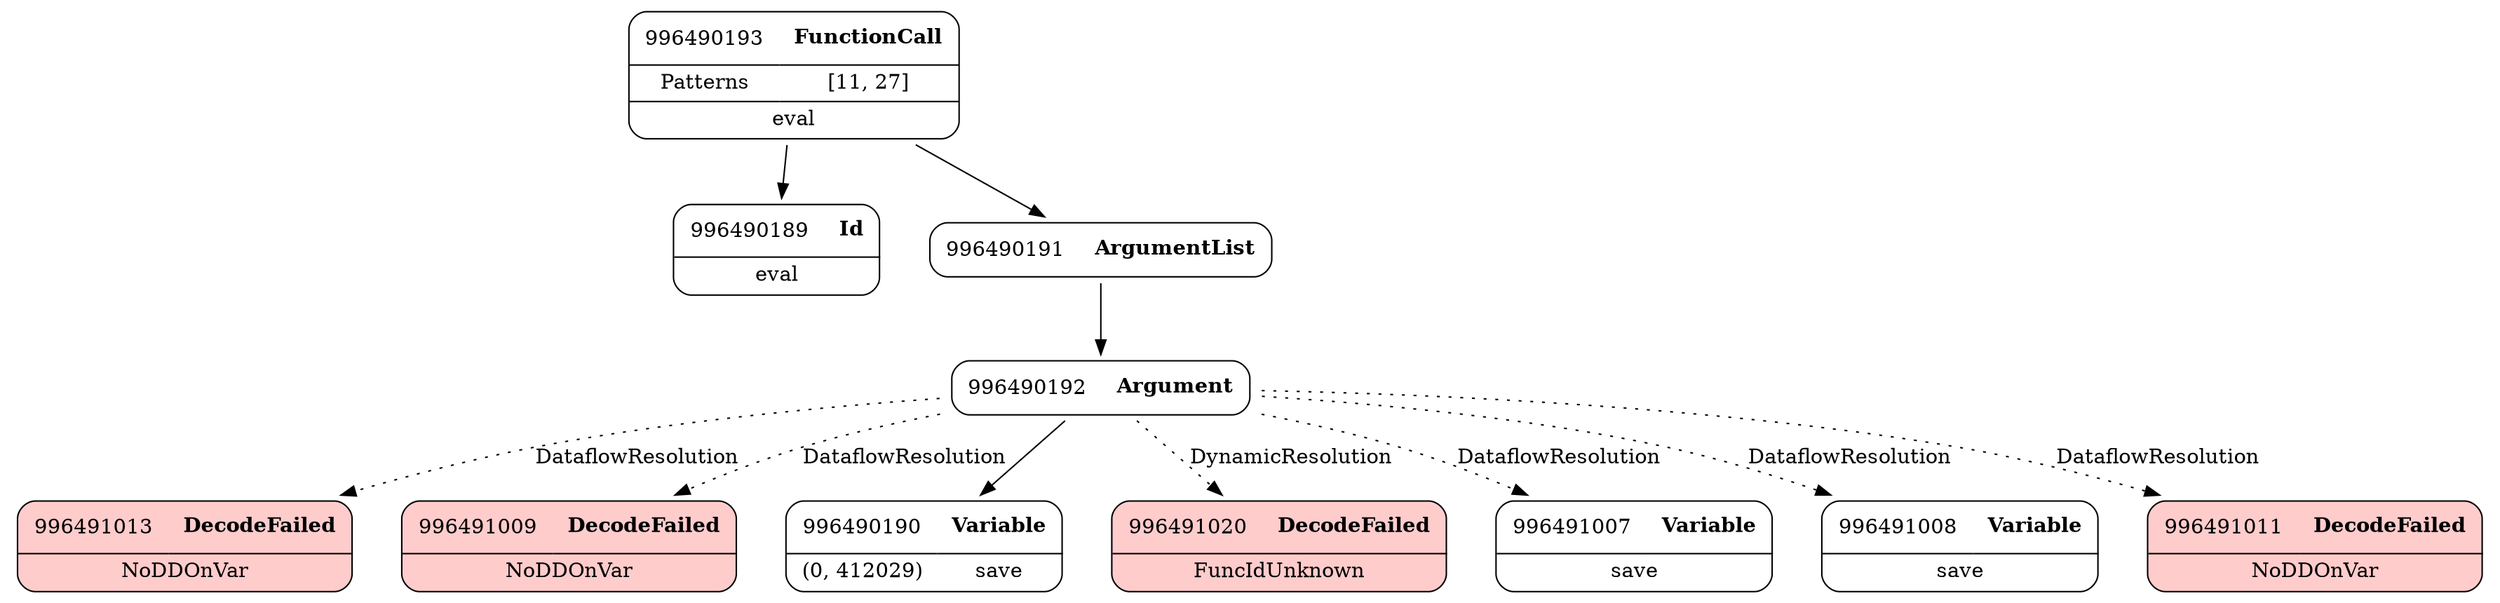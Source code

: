digraph ast {
node [shape=none];
996491013 [label=<<TABLE border='1' cellspacing='0' cellpadding='10' style='rounded' bgcolor='#FFCCCC' ><TR><TD border='0'>996491013</TD><TD border='0'><B>DecodeFailed</B></TD></TR><HR/><TR><TD border='0' cellpadding='5' colspan='2'>NoDDOnVar</TD></TR></TABLE>>];
996490193 [label=<<TABLE border='1' cellspacing='0' cellpadding='10' style='rounded' ><TR><TD border='0'>996490193</TD><TD border='0'><B>FunctionCall</B></TD></TR><HR/><TR><TD border='0' cellpadding='5'>Patterns</TD><TD border='0' cellpadding='5'>[11, 27]</TD></TR><HR/><TR><TD border='0' cellpadding='5' colspan='2'>eval</TD></TR></TABLE>>];
996490193 -> 996490189 [weight=2];
996490193 -> 996490191 [weight=2];
996491009 [label=<<TABLE border='1' cellspacing='0' cellpadding='10' style='rounded' bgcolor='#FFCCCC' ><TR><TD border='0'>996491009</TD><TD border='0'><B>DecodeFailed</B></TD></TR><HR/><TR><TD border='0' cellpadding='5' colspan='2'>NoDDOnVar</TD></TR></TABLE>>];
996490192 [label=<<TABLE border='1' cellspacing='0' cellpadding='10' style='rounded' ><TR><TD border='0'>996490192</TD><TD border='0'><B>Argument</B></TD></TR></TABLE>>];
996490192 -> 996490190 [weight=2];
996490192 -> 996491020 [style=dotted,label=DynamicResolution];
996490192 -> 996491007 [style=dotted,label=DataflowResolution];
996490192 -> 996491008 [style=dotted,label=DataflowResolution];
996490192 -> 996491009 [style=dotted,label=DataflowResolution];
996490192 -> 996491011 [style=dotted,label=DataflowResolution];
996490192 -> 996491013 [style=dotted,label=DataflowResolution];
996491008 [label=<<TABLE border='1' cellspacing='0' cellpadding='10' style='rounded' ><TR><TD border='0'>996491008</TD><TD border='0'><B>Variable</B></TD></TR><HR/><TR><TD border='0' cellpadding='5' colspan='2'>save</TD></TR></TABLE>>];
996491011 [label=<<TABLE border='1' cellspacing='0' cellpadding='10' style='rounded' bgcolor='#FFCCCC' ><TR><TD border='0'>996491011</TD><TD border='0'><B>DecodeFailed</B></TD></TR><HR/><TR><TD border='0' cellpadding='5' colspan='2'>NoDDOnVar</TD></TR></TABLE>>];
996490189 [label=<<TABLE border='1' cellspacing='0' cellpadding='10' style='rounded' ><TR><TD border='0'>996490189</TD><TD border='0'><B>Id</B></TD></TR><HR/><TR><TD border='0' cellpadding='5' colspan='2'>eval</TD></TR></TABLE>>];
996491020 [label=<<TABLE border='1' cellspacing='0' cellpadding='10' style='rounded' bgcolor='#FFCCCC' ><TR><TD border='0'>996491020</TD><TD border='0'><B>DecodeFailed</B></TD></TR><HR/><TR><TD border='0' cellpadding='5' colspan='2'>FuncIdUnknown</TD></TR></TABLE>>];
996490191 [label=<<TABLE border='1' cellspacing='0' cellpadding='10' style='rounded' ><TR><TD border='0'>996490191</TD><TD border='0'><B>ArgumentList</B></TD></TR></TABLE>>];
996490191 -> 996490192 [weight=2];
996491007 [label=<<TABLE border='1' cellspacing='0' cellpadding='10' style='rounded' ><TR><TD border='0'>996491007</TD><TD border='0'><B>Variable</B></TD></TR><HR/><TR><TD border='0' cellpadding='5' colspan='2'>save</TD></TR></TABLE>>];
996490190 [label=<<TABLE border='1' cellspacing='0' cellpadding='10' style='rounded' ><TR><TD border='0'>996490190</TD><TD border='0'><B>Variable</B></TD></TR><HR/><TR><TD border='0' cellpadding='5'>(0, 412029)</TD><TD border='0' cellpadding='5'>save</TD></TR></TABLE>>];
}
